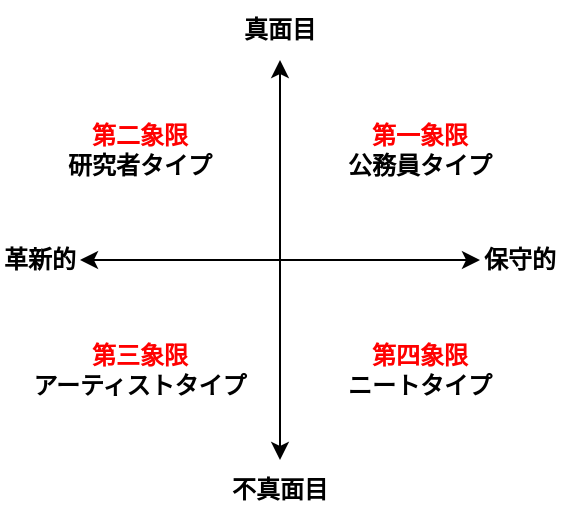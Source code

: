 <mxfile version="26.0.10">
  <diagram name="ページ1" id="PvpDC4GCUYK3TXwmrPMr">
    <mxGraphModel dx="683" dy="364" grid="1" gridSize="10" guides="1" tooltips="1" connect="1" arrows="1" fold="1" page="1" pageScale="1" pageWidth="827" pageHeight="1169" math="0" shadow="0">
      <root>
        <mxCell id="0" />
        <mxCell id="1" parent="0" />
        <mxCell id="keAjBSVCI4cgzY9a_17a-16" value="" style="group" vertex="1" connectable="0" parent="1">
          <mxGeometry x="240" y="290" width="280" height="260" as="geometry" />
        </mxCell>
        <mxCell id="keAjBSVCI4cgzY9a_17a-2" value="" style="endArrow=classic;startArrow=classic;html=1;rounded=0;" edge="1" parent="keAjBSVCI4cgzY9a_17a-16">
          <mxGeometry width="50" height="50" relative="1" as="geometry">
            <mxPoint x="40" y="130" as="sourcePoint" />
            <mxPoint x="240" y="130" as="targetPoint" />
          </mxGeometry>
        </mxCell>
        <mxCell id="keAjBSVCI4cgzY9a_17a-3" value="" style="endArrow=classic;startArrow=classic;html=1;rounded=0;" edge="1" parent="keAjBSVCI4cgzY9a_17a-16">
          <mxGeometry width="50" height="50" relative="1" as="geometry">
            <mxPoint x="140" y="30" as="sourcePoint" />
            <mxPoint x="140" y="230" as="targetPoint" />
          </mxGeometry>
        </mxCell>
        <mxCell id="keAjBSVCI4cgzY9a_17a-4" value="&lt;b&gt;真面目&lt;br&gt;&lt;/b&gt;" style="text;html=1;align=center;verticalAlign=middle;whiteSpace=wrap;rounded=0;" vertex="1" parent="keAjBSVCI4cgzY9a_17a-16">
          <mxGeometry x="110" width="60" height="30" as="geometry" />
        </mxCell>
        <mxCell id="keAjBSVCI4cgzY9a_17a-5" value="&lt;b&gt;不真面目&lt;/b&gt;" style="text;html=1;align=center;verticalAlign=middle;whiteSpace=wrap;rounded=0;" vertex="1" parent="keAjBSVCI4cgzY9a_17a-16">
          <mxGeometry x="110" y="230" width="60" height="30" as="geometry" />
        </mxCell>
        <mxCell id="keAjBSVCI4cgzY9a_17a-6" value="&lt;b&gt;保守的&lt;br&gt;&lt;/b&gt;" style="text;html=1;align=center;verticalAlign=middle;whiteSpace=wrap;rounded=0;" vertex="1" parent="keAjBSVCI4cgzY9a_17a-16">
          <mxGeometry x="240" y="120" width="40" height="20" as="geometry" />
        </mxCell>
        <mxCell id="keAjBSVCI4cgzY9a_17a-7" value="&lt;b&gt;革新的&lt;/b&gt;" style="text;html=1;align=center;verticalAlign=middle;whiteSpace=wrap;rounded=0;" vertex="1" parent="keAjBSVCI4cgzY9a_17a-16">
          <mxGeometry y="120" width="40" height="20" as="geometry" />
        </mxCell>
        <mxCell id="keAjBSVCI4cgzY9a_17a-10" value="&lt;div&gt;&lt;b&gt;&lt;span style=&quot;color: rgb(255, 0, 0);&quot;&gt;第一象限&lt;/span&gt;&lt;/b&gt;&lt;br&gt;&lt;/div&gt;&lt;div&gt;&lt;b&gt;公務員タイプ&lt;/b&gt;&lt;/div&gt;" style="text;html=1;align=center;verticalAlign=middle;whiteSpace=wrap;rounded=0;" vertex="1" parent="keAjBSVCI4cgzY9a_17a-16">
          <mxGeometry x="150" y="40" width="120" height="70" as="geometry" />
        </mxCell>
        <mxCell id="keAjBSVCI4cgzY9a_17a-13" value="&lt;div&gt;&lt;b&gt;&lt;span style=&quot;color: rgb(255, 0, 0);&quot;&gt;第二象限&lt;/span&gt;&lt;/b&gt;&lt;/div&gt;&lt;div&gt;&lt;b&gt;研究者タイプ&lt;/b&gt;&lt;/div&gt;" style="text;html=1;align=center;verticalAlign=middle;whiteSpace=wrap;rounded=0;" vertex="1" parent="keAjBSVCI4cgzY9a_17a-16">
          <mxGeometry x="10" y="40" width="120" height="70" as="geometry" />
        </mxCell>
        <mxCell id="keAjBSVCI4cgzY9a_17a-14" value="&lt;div&gt;&lt;b&gt;&lt;span style=&quot;color: rgb(255, 0, 0);&quot;&gt;第三象限&lt;/span&gt;&lt;/b&gt;&lt;/div&gt;&lt;div&gt;&lt;b&gt;アーティストタイプ&lt;br&gt;&lt;/b&gt;&lt;/div&gt;" style="text;html=1;align=center;verticalAlign=middle;whiteSpace=wrap;rounded=0;" vertex="1" parent="keAjBSVCI4cgzY9a_17a-16">
          <mxGeometry x="10" y="150" width="120" height="70" as="geometry" />
        </mxCell>
        <mxCell id="keAjBSVCI4cgzY9a_17a-15" value="&lt;div&gt;&lt;b&gt;&lt;span style=&quot;color: rgb(255, 0, 0);&quot;&gt;第四象限&lt;/span&gt;&lt;/b&gt;&lt;br&gt;&lt;/div&gt;&lt;div&gt;&lt;b&gt;ニートタイプ&lt;/b&gt;&lt;/div&gt;" style="text;html=1;align=center;verticalAlign=middle;whiteSpace=wrap;rounded=0;" vertex="1" parent="keAjBSVCI4cgzY9a_17a-16">
          <mxGeometry x="150" y="150" width="120" height="70" as="geometry" />
        </mxCell>
      </root>
    </mxGraphModel>
  </diagram>
</mxfile>
